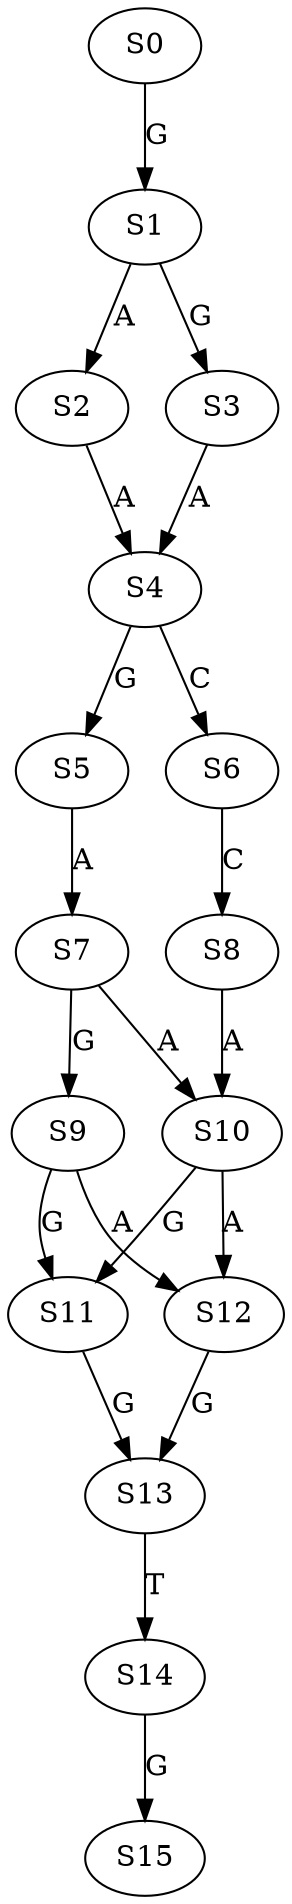 strict digraph  {
	S0 -> S1 [ label = G ];
	S1 -> S2 [ label = A ];
	S1 -> S3 [ label = G ];
	S2 -> S4 [ label = A ];
	S3 -> S4 [ label = A ];
	S4 -> S5 [ label = G ];
	S4 -> S6 [ label = C ];
	S5 -> S7 [ label = A ];
	S6 -> S8 [ label = C ];
	S7 -> S9 [ label = G ];
	S7 -> S10 [ label = A ];
	S8 -> S10 [ label = A ];
	S9 -> S11 [ label = G ];
	S9 -> S12 [ label = A ];
	S10 -> S12 [ label = A ];
	S10 -> S11 [ label = G ];
	S11 -> S13 [ label = G ];
	S12 -> S13 [ label = G ];
	S13 -> S14 [ label = T ];
	S14 -> S15 [ label = G ];
}

